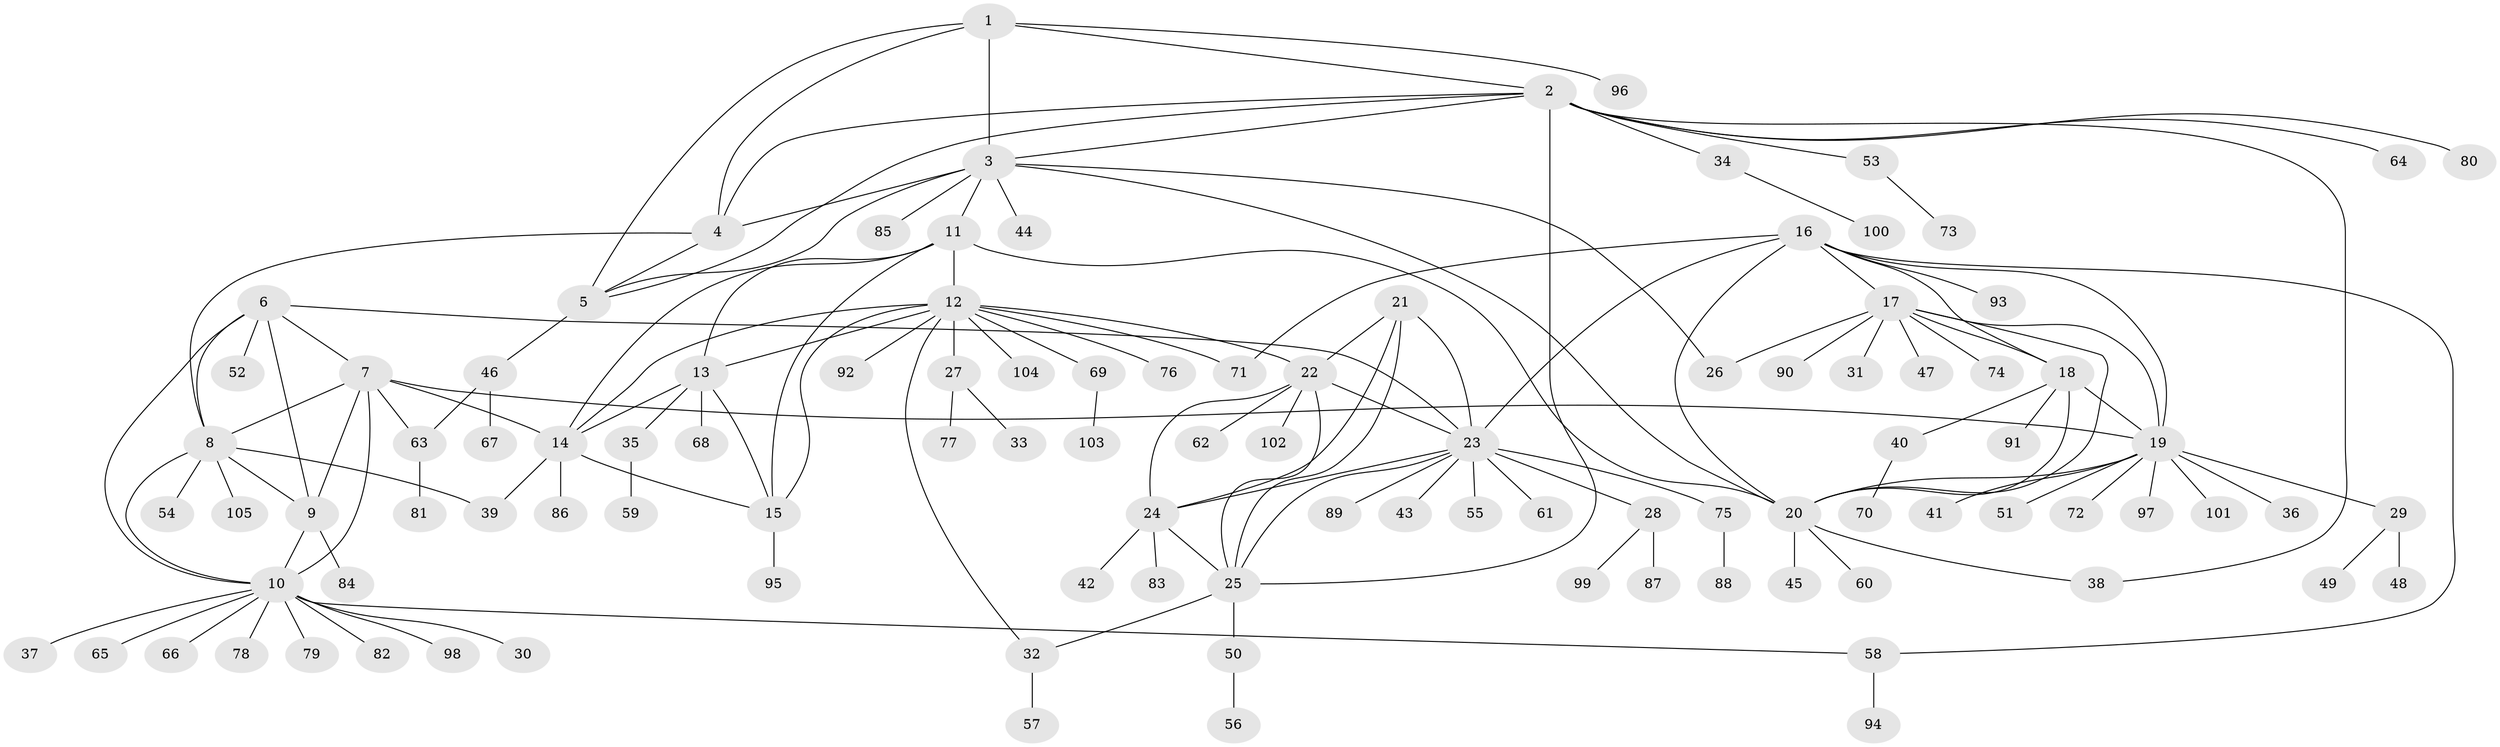 // coarse degree distribution, {4: 0.0375, 7: 0.05, 8: 0.0375, 16: 0.0125, 3: 0.0125, 5: 0.0125, 11: 0.0125, 6: 0.0125, 13: 0.0125, 9: 0.0125, 2: 0.15, 1: 0.6375}
// Generated by graph-tools (version 1.1) at 2025/52/02/27/25 19:52:20]
// undirected, 105 vertices, 147 edges
graph export_dot {
graph [start="1"]
  node [color=gray90,style=filled];
  1;
  2;
  3;
  4;
  5;
  6;
  7;
  8;
  9;
  10;
  11;
  12;
  13;
  14;
  15;
  16;
  17;
  18;
  19;
  20;
  21;
  22;
  23;
  24;
  25;
  26;
  27;
  28;
  29;
  30;
  31;
  32;
  33;
  34;
  35;
  36;
  37;
  38;
  39;
  40;
  41;
  42;
  43;
  44;
  45;
  46;
  47;
  48;
  49;
  50;
  51;
  52;
  53;
  54;
  55;
  56;
  57;
  58;
  59;
  60;
  61;
  62;
  63;
  64;
  65;
  66;
  67;
  68;
  69;
  70;
  71;
  72;
  73;
  74;
  75;
  76;
  77;
  78;
  79;
  80;
  81;
  82;
  83;
  84;
  85;
  86;
  87;
  88;
  89;
  90;
  91;
  92;
  93;
  94;
  95;
  96;
  97;
  98;
  99;
  100;
  101;
  102;
  103;
  104;
  105;
  1 -- 2;
  1 -- 3;
  1 -- 4;
  1 -- 5;
  1 -- 96;
  2 -- 3;
  2 -- 4;
  2 -- 5;
  2 -- 25;
  2 -- 34;
  2 -- 38;
  2 -- 53;
  2 -- 64;
  2 -- 80;
  3 -- 4;
  3 -- 5;
  3 -- 11;
  3 -- 20;
  3 -- 26;
  3 -- 44;
  3 -- 85;
  4 -- 5;
  4 -- 8;
  5 -- 46;
  6 -- 7;
  6 -- 8;
  6 -- 9;
  6 -- 10;
  6 -- 23;
  6 -- 52;
  7 -- 8;
  7 -- 9;
  7 -- 10;
  7 -- 14;
  7 -- 19;
  7 -- 63;
  8 -- 9;
  8 -- 10;
  8 -- 39;
  8 -- 54;
  8 -- 105;
  9 -- 10;
  9 -- 84;
  10 -- 30;
  10 -- 37;
  10 -- 58;
  10 -- 65;
  10 -- 66;
  10 -- 78;
  10 -- 79;
  10 -- 82;
  10 -- 98;
  11 -- 12;
  11 -- 13;
  11 -- 14;
  11 -- 15;
  11 -- 20;
  12 -- 13;
  12 -- 14;
  12 -- 15;
  12 -- 22;
  12 -- 27;
  12 -- 32;
  12 -- 69;
  12 -- 71;
  12 -- 76;
  12 -- 92;
  12 -- 104;
  13 -- 14;
  13 -- 15;
  13 -- 35;
  13 -- 68;
  14 -- 15;
  14 -- 39;
  14 -- 86;
  15 -- 95;
  16 -- 17;
  16 -- 18;
  16 -- 19;
  16 -- 20;
  16 -- 23;
  16 -- 58;
  16 -- 71;
  16 -- 93;
  17 -- 18;
  17 -- 19;
  17 -- 20;
  17 -- 26;
  17 -- 31;
  17 -- 47;
  17 -- 74;
  17 -- 90;
  18 -- 19;
  18 -- 20;
  18 -- 40;
  18 -- 91;
  19 -- 20;
  19 -- 29;
  19 -- 36;
  19 -- 41;
  19 -- 51;
  19 -- 72;
  19 -- 97;
  19 -- 101;
  20 -- 38;
  20 -- 45;
  20 -- 60;
  21 -- 22;
  21 -- 23;
  21 -- 24;
  21 -- 25;
  22 -- 23;
  22 -- 24;
  22 -- 25;
  22 -- 62;
  22 -- 102;
  23 -- 24;
  23 -- 25;
  23 -- 28;
  23 -- 43;
  23 -- 55;
  23 -- 61;
  23 -- 75;
  23 -- 89;
  24 -- 25;
  24 -- 42;
  24 -- 83;
  25 -- 32;
  25 -- 50;
  27 -- 33;
  27 -- 77;
  28 -- 87;
  28 -- 99;
  29 -- 48;
  29 -- 49;
  32 -- 57;
  34 -- 100;
  35 -- 59;
  40 -- 70;
  46 -- 63;
  46 -- 67;
  50 -- 56;
  53 -- 73;
  58 -- 94;
  63 -- 81;
  69 -- 103;
  75 -- 88;
}
